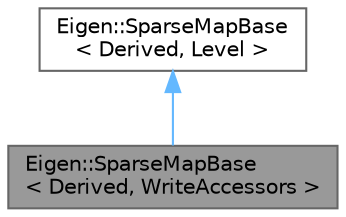 digraph "Eigen::SparseMapBase&lt; Derived, WriteAccessors &gt;"
{
 // LATEX_PDF_SIZE
  bgcolor="transparent";
  edge [fontname=Helvetica,fontsize=10,labelfontname=Helvetica,labelfontsize=10];
  node [fontname=Helvetica,fontsize=10,shape=box,height=0.2,width=0.4];
  Node1 [id="Node000001",label="Eigen::SparseMapBase\l\< Derived, WriteAccessors \>",height=0.2,width=0.4,color="gray40", fillcolor="grey60", style="filled", fontcolor="black",tooltip="Common base class for writable Map and Ref instance of sparse matrix and vector."];
  Node2 -> Node1 [id="edge1_Node000001_Node000002",dir="back",color="steelblue1",style="solid",tooltip=" "];
  Node2 [id="Node000002",label="Eigen::SparseMapBase\l\< Derived, Level \>",height=0.2,width=0.4,color="gray40", fillcolor="white", style="filled",URL="$class_eigen_1_1_sparse_map_base.html",tooltip=" "];
}
